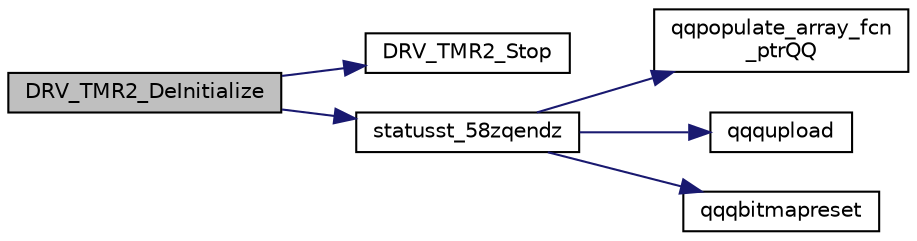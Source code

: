 digraph "DRV_TMR2_DeInitialize"
{
  edge [fontname="Helvetica",fontsize="10",labelfontname="Helvetica",labelfontsize="10"];
  node [fontname="Helvetica",fontsize="10",shape=record];
  rankdir="LR";
  Node298 [label="DRV_TMR2_DeInitialize",height=0.2,width=0.4,color="black", fillcolor="grey75", style="filled", fontcolor="black"];
  Node298 -> Node299 [color="midnightblue",fontsize="10",style="solid",fontname="Helvetica"];
  Node299 [label="DRV_TMR2_Stop",height=0.2,width=0.4,color="black", fillcolor="white", style="filled",URL="$inszt__statusst_8c.html#a5550ce18516aa407adb3735048178a5a"];
  Node298 -> Node300 [color="midnightblue",fontsize="10",style="solid",fontname="Helvetica"];
  Node300 [label="statusst_58zqendz",height=0.2,width=0.4,color="black", fillcolor="white", style="filled",URL="$inszt__statusst_8c.html#ae71c261c91d88b34ca3749d86c15c4f9"];
  Node300 -> Node301 [color="midnightblue",fontsize="10",style="solid",fontname="Helvetica"];
  Node301 [label="qqpopulate_array_fcn\l_ptrQQ",height=0.2,width=0.4,color="black", fillcolor="white", style="filled",URL="$inszt__statusst_8c.html#a4ad6fa1bb94fc1c3ac2dc30925106081"];
  Node300 -> Node302 [color="midnightblue",fontsize="10",style="solid",fontname="Helvetica"];
  Node302 [label="qqqupload",height=0.2,width=0.4,color="black", fillcolor="white", style="filled",URL="$inszt__statusst_8c.html#a109761d7f84a96b5606e507bace276b5"];
  Node300 -> Node303 [color="midnightblue",fontsize="10",style="solid",fontname="Helvetica"];
  Node303 [label="qqqbitmapreset",height=0.2,width=0.4,color="black", fillcolor="white", style="filled",URL="$inszt__statusst_8c.html#a5688fceaed93ba591e78ee15ccb0187f"];
}
